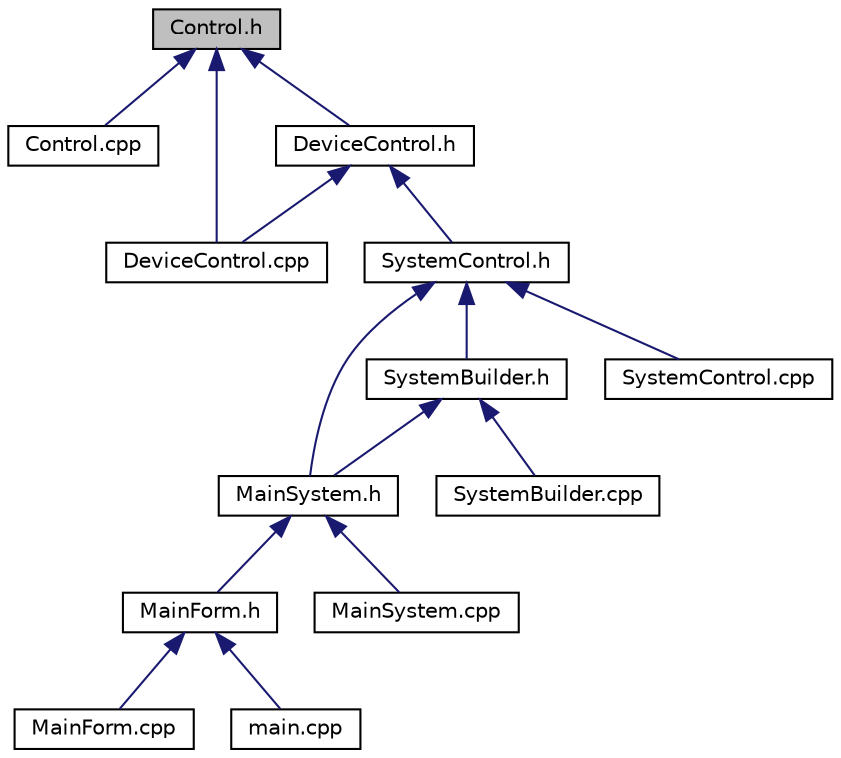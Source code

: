 digraph "Control.h"
{
 // LATEX_PDF_SIZE
  edge [fontname="Helvetica",fontsize="10",labelfontname="Helvetica",labelfontsize="10"];
  node [fontname="Helvetica",fontsize="10",shape=record];
  Node1 [label="Control.h",height=0.2,width=0.4,color="black", fillcolor="grey75", style="filled", fontcolor="black",tooltip=" "];
  Node1 -> Node2 [dir="back",color="midnightblue",fontsize="10",style="solid",fontname="Helvetica"];
  Node2 [label="Control.cpp",height=0.2,width=0.4,color="black", fillcolor="white", style="filled",URL="$_control_8cpp.html",tooltip=" "];
  Node1 -> Node3 [dir="back",color="midnightblue",fontsize="10",style="solid",fontname="Helvetica"];
  Node3 [label="DeviceControl.cpp",height=0.2,width=0.4,color="black", fillcolor="white", style="filled",URL="$_device_control_8cpp.html",tooltip=" "];
  Node1 -> Node4 [dir="back",color="midnightblue",fontsize="10",style="solid",fontname="Helvetica"];
  Node4 [label="DeviceControl.h",height=0.2,width=0.4,color="black", fillcolor="white", style="filled",URL="$_device_control_8h.html",tooltip=" "];
  Node4 -> Node3 [dir="back",color="midnightblue",fontsize="10",style="solid",fontname="Helvetica"];
  Node4 -> Node5 [dir="back",color="midnightblue",fontsize="10",style="solid",fontname="Helvetica"];
  Node5 [label="SystemControl.h",height=0.2,width=0.4,color="black", fillcolor="white", style="filled",URL="$_system_control_8h.html",tooltip=" "];
  Node5 -> Node6 [dir="back",color="midnightblue",fontsize="10",style="solid",fontname="Helvetica"];
  Node6 [label="MainSystem.h",height=0.2,width=0.4,color="black", fillcolor="white", style="filled",URL="$_main_system_8h.html",tooltip=" "];
  Node6 -> Node7 [dir="back",color="midnightblue",fontsize="10",style="solid",fontname="Helvetica"];
  Node7 [label="MainForm.h",height=0.2,width=0.4,color="black", fillcolor="white", style="filled",URL="$_main_form_8h.html",tooltip=" "];
  Node7 -> Node8 [dir="back",color="midnightblue",fontsize="10",style="solid",fontname="Helvetica"];
  Node8 [label="MainForm.cpp",height=0.2,width=0.4,color="black", fillcolor="white", style="filled",URL="$_main_form_8cpp.html",tooltip=" "];
  Node7 -> Node9 [dir="back",color="midnightblue",fontsize="10",style="solid",fontname="Helvetica"];
  Node9 [label="main.cpp",height=0.2,width=0.4,color="black", fillcolor="white", style="filled",URL="$main_8cpp.html",tooltip=" "];
  Node6 -> Node10 [dir="back",color="midnightblue",fontsize="10",style="solid",fontname="Helvetica"];
  Node10 [label="MainSystem.cpp",height=0.2,width=0.4,color="black", fillcolor="white", style="filled",URL="$_main_system_8cpp.html",tooltip=" "];
  Node5 -> Node11 [dir="back",color="midnightblue",fontsize="10",style="solid",fontname="Helvetica"];
  Node11 [label="SystemBuilder.h",height=0.2,width=0.4,color="black", fillcolor="white", style="filled",URL="$_system_builder_8h.html",tooltip=" "];
  Node11 -> Node6 [dir="back",color="midnightblue",fontsize="10",style="solid",fontname="Helvetica"];
  Node11 -> Node12 [dir="back",color="midnightblue",fontsize="10",style="solid",fontname="Helvetica"];
  Node12 [label="SystemBuilder.cpp",height=0.2,width=0.4,color="black", fillcolor="white", style="filled",URL="$_system_builder_8cpp.html",tooltip=" "];
  Node5 -> Node13 [dir="back",color="midnightblue",fontsize="10",style="solid",fontname="Helvetica"];
  Node13 [label="SystemControl.cpp",height=0.2,width=0.4,color="black", fillcolor="white", style="filled",URL="$_system_control_8cpp.html",tooltip=" "];
}
